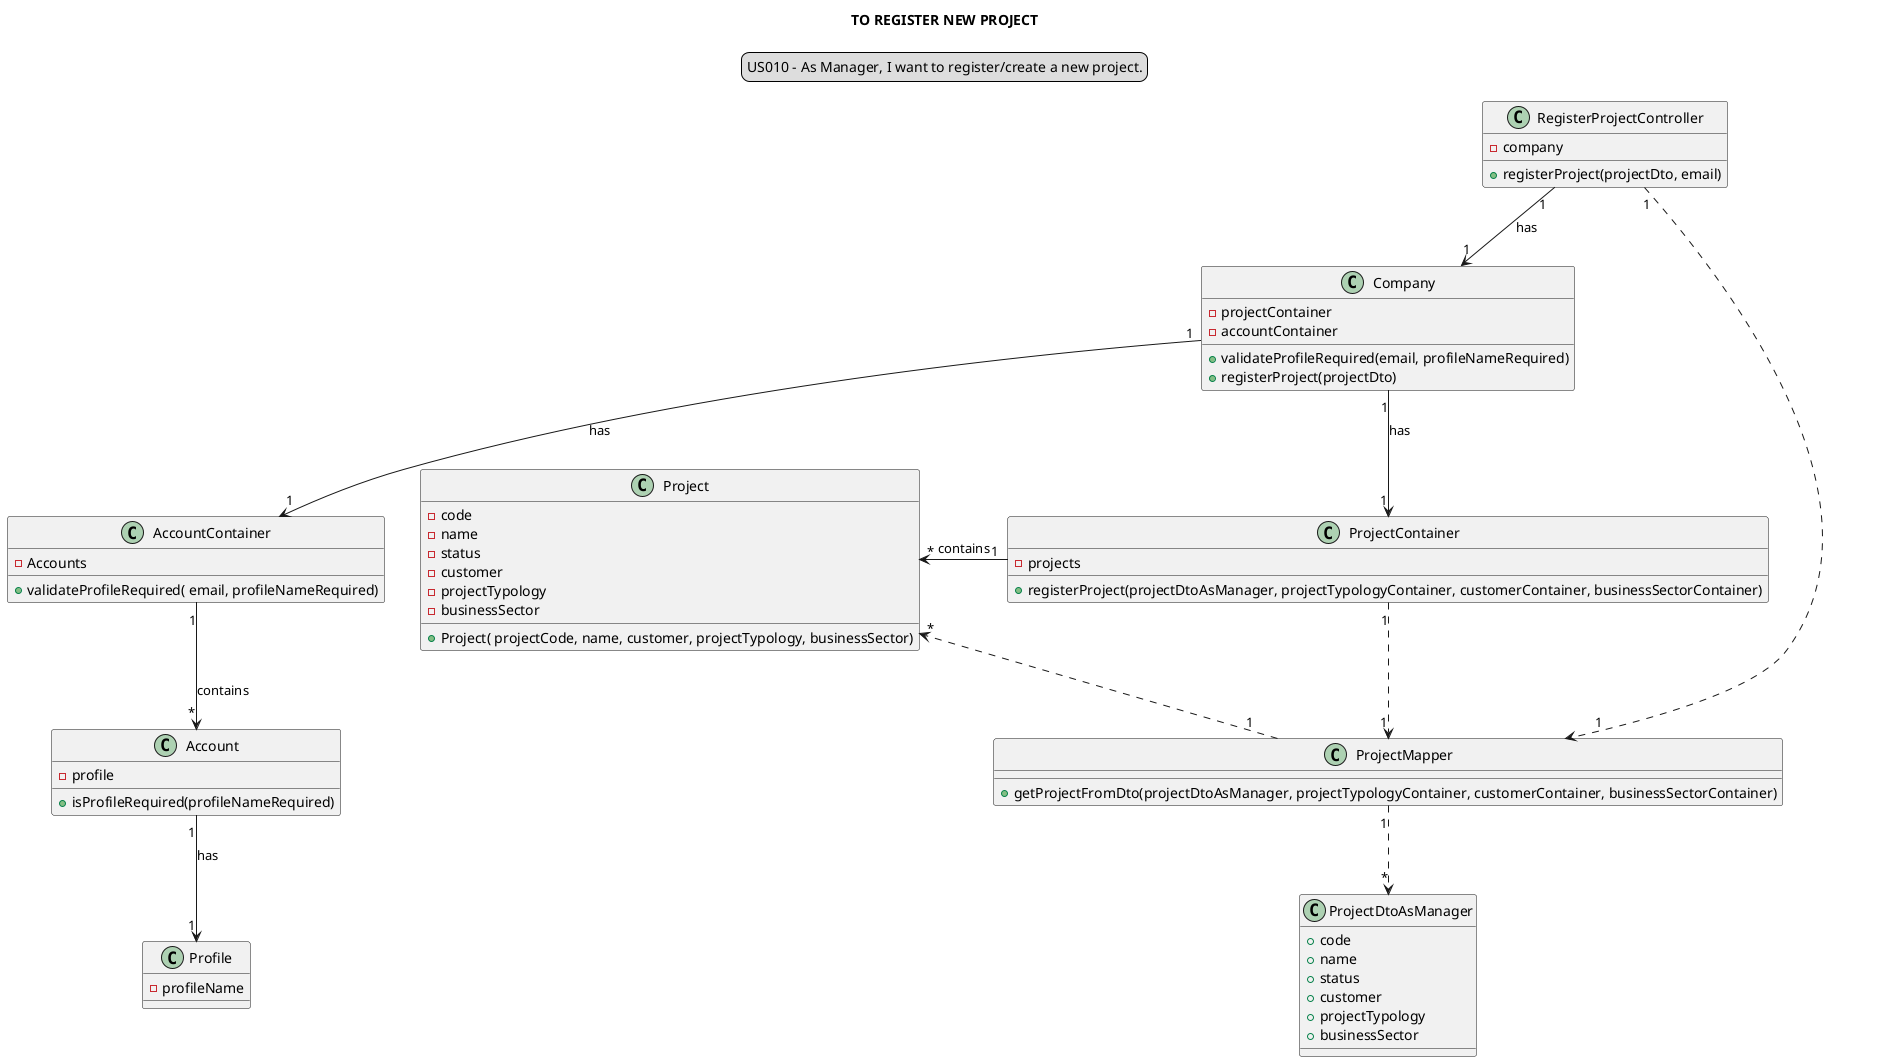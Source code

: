 @startuml

skinparam sequenceMessageAlign center
title TO REGISTER NEW PROJECT
legend top
US010 - As Manager, I want to register/create a new project.
end legend

class RegisterProjectController {
- company
+ registerProject(projectDto, email)
}


class Company {
- projectContainer
- accountContainer
+ validateProfileRequired(email, profileNameRequired)
+ registerProject(projectDto)
}
class AccountContainer {
- Accounts
+ validateProfileRequired( email, profileNameRequired)
}

class Account {
+ isProfileRequired(profileNameRequired)
- profile
}

class Profile {
-profileName
}

class ProjectContainer {
- projects
+ registerProject(projectDtoAsManager, projectTypologyContainer, customerContainer, businessSectorContainer)
}

class ProjectMapper{
+ getProjectFromDto(projectDtoAsManager, projectTypologyContainer, customerContainer, businessSectorContainer)
}
class ProjectDtoAsManager{
+ code
+ name
+ status
+ customer
+ projectTypology
+ businessSector
}

class Project{
- code
- name
- status
- customer
- projectTypology
- businessSector
+Project( projectCode, name, customer, projectTypology, businessSector)
}

RegisterProjectController "1"-->"1" Company: has
Company "1"-->"1" ProjectContainer: has
Company "1"-->"1" AccountContainer: has
AccountContainer "1"-->"*" Account: contains
Account "1"-->"1" Profile: has
ProjectMapper "1"..>"*" ProjectDtoAsManager
ProjectContainer "1" ..> "1" "ProjectMapper"
RegisterProjectController "1"..>"1" "ProjectMapper"
ProjectMapper "1"..>"*" Project
ProjectContainer "1" -left-> "*" Project: contains
@enduml
